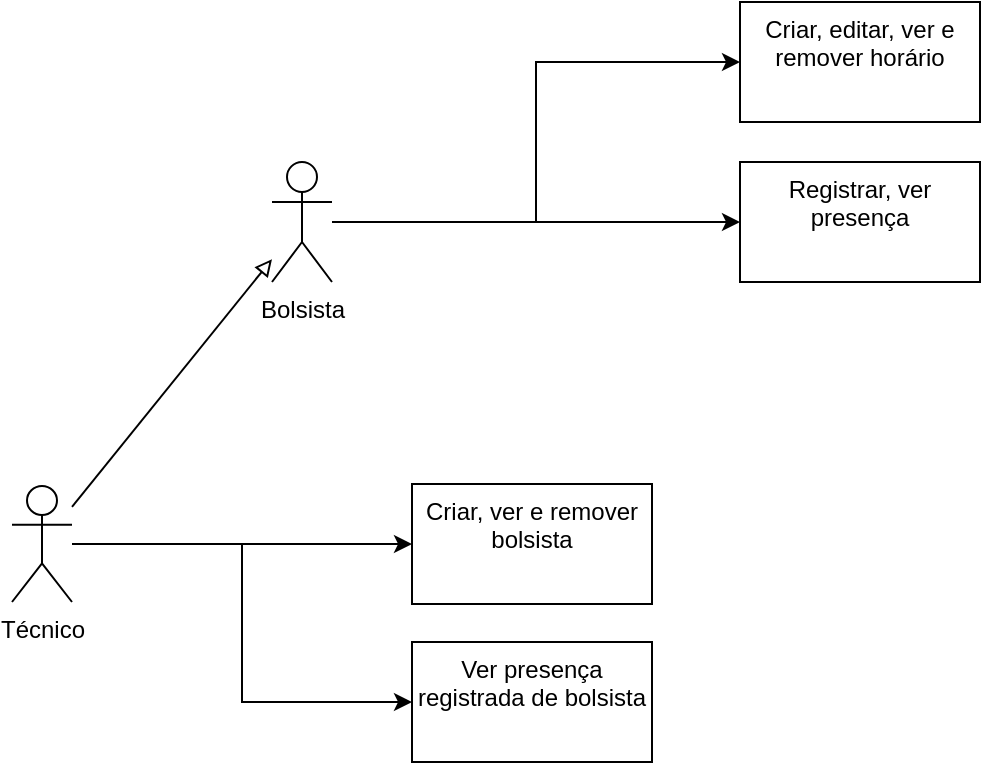 <mxfile version="24.7.7">
  <diagram name="Página-1" id="fQp1br2gr1LqWjWL3dtZ">
    <mxGraphModel dx="839" dy="457" grid="1" gridSize="10" guides="1" tooltips="1" connect="1" arrows="1" fold="1" page="1" pageScale="1" pageWidth="827" pageHeight="1169" math="0" shadow="0">
      <root>
        <mxCell id="0" />
        <mxCell id="1" parent="0" />
        <mxCell id="rTwqaQJfzBr80EF95pgX-3" value="" style="edgeStyle=orthogonalEdgeStyle;rounded=0;orthogonalLoop=1;jettySize=auto;html=1;" edge="1" parent="1" source="rTwqaQJfzBr80EF95pgX-1" target="rTwqaQJfzBr80EF95pgX-2">
          <mxGeometry relative="1" as="geometry" />
        </mxCell>
        <mxCell id="rTwqaQJfzBr80EF95pgX-5" value="" style="edgeStyle=elbowEdgeStyle;rounded=0;orthogonalLoop=1;jettySize=auto;html=1;" edge="1" parent="1" source="rTwqaQJfzBr80EF95pgX-1" target="rTwqaQJfzBr80EF95pgX-4">
          <mxGeometry relative="1" as="geometry" />
        </mxCell>
        <mxCell id="rTwqaQJfzBr80EF95pgX-7" value="" style="rounded=0;orthogonalLoop=1;jettySize=auto;html=1;endArrow=none;endFill=0;startArrow=block;startFill=0;strokeWidth=1;targetPerimeterSpacing=0;sourcePerimeterSpacing=0;jumpSize=6;" edge="1" parent="1" source="rTwqaQJfzBr80EF95pgX-1" target="rTwqaQJfzBr80EF95pgX-6">
          <mxGeometry relative="1" as="geometry" />
        </mxCell>
        <mxCell id="rTwqaQJfzBr80EF95pgX-1" value="Bolsista" style="shape=umlActor;verticalLabelPosition=bottom;verticalAlign=top;html=1;outlineConnect=0;" vertex="1" parent="1">
          <mxGeometry x="180" y="90" width="30" height="60" as="geometry" />
        </mxCell>
        <mxCell id="rTwqaQJfzBr80EF95pgX-2" value="Registrar, ver presença" style="whiteSpace=wrap;html=1;verticalAlign=top;" vertex="1" parent="1">
          <mxGeometry x="414" y="90" width="120" height="60" as="geometry" />
        </mxCell>
        <mxCell id="rTwqaQJfzBr80EF95pgX-4" value="Criar, editar, ver e remover horário" style="whiteSpace=wrap;html=1;verticalAlign=top;" vertex="1" parent="1">
          <mxGeometry x="414" y="10" width="120" height="60" as="geometry" />
        </mxCell>
        <mxCell id="rTwqaQJfzBr80EF95pgX-12" value="" style="edgeStyle=orthogonalEdgeStyle;rounded=0;orthogonalLoop=1;jettySize=auto;html=1;" edge="1" parent="1" source="rTwqaQJfzBr80EF95pgX-6" target="rTwqaQJfzBr80EF95pgX-11">
          <mxGeometry relative="1" as="geometry" />
        </mxCell>
        <mxCell id="rTwqaQJfzBr80EF95pgX-14" value="" style="edgeStyle=elbowEdgeStyle;rounded=0;orthogonalLoop=1;jettySize=auto;html=1;" edge="1" parent="1" source="rTwqaQJfzBr80EF95pgX-6" target="rTwqaQJfzBr80EF95pgX-13">
          <mxGeometry relative="1" as="geometry" />
        </mxCell>
        <mxCell id="rTwqaQJfzBr80EF95pgX-6" value="Técnico" style="shape=umlActor;verticalLabelPosition=bottom;verticalAlign=top;html=1;outlineConnect=0;" vertex="1" parent="1">
          <mxGeometry x="50" y="252" width="30" height="58" as="geometry" />
        </mxCell>
        <mxCell id="rTwqaQJfzBr80EF95pgX-11" value="Criar, ver e remover bolsista" style="whiteSpace=wrap;html=1;verticalAlign=top;" vertex="1" parent="1">
          <mxGeometry x="250" y="251" width="120" height="60" as="geometry" />
        </mxCell>
        <mxCell id="rTwqaQJfzBr80EF95pgX-13" value="Ver presença registrada de bolsista" style="whiteSpace=wrap;html=1;verticalAlign=top;" vertex="1" parent="1">
          <mxGeometry x="250" y="330" width="120" height="60" as="geometry" />
        </mxCell>
      </root>
    </mxGraphModel>
  </diagram>
</mxfile>
